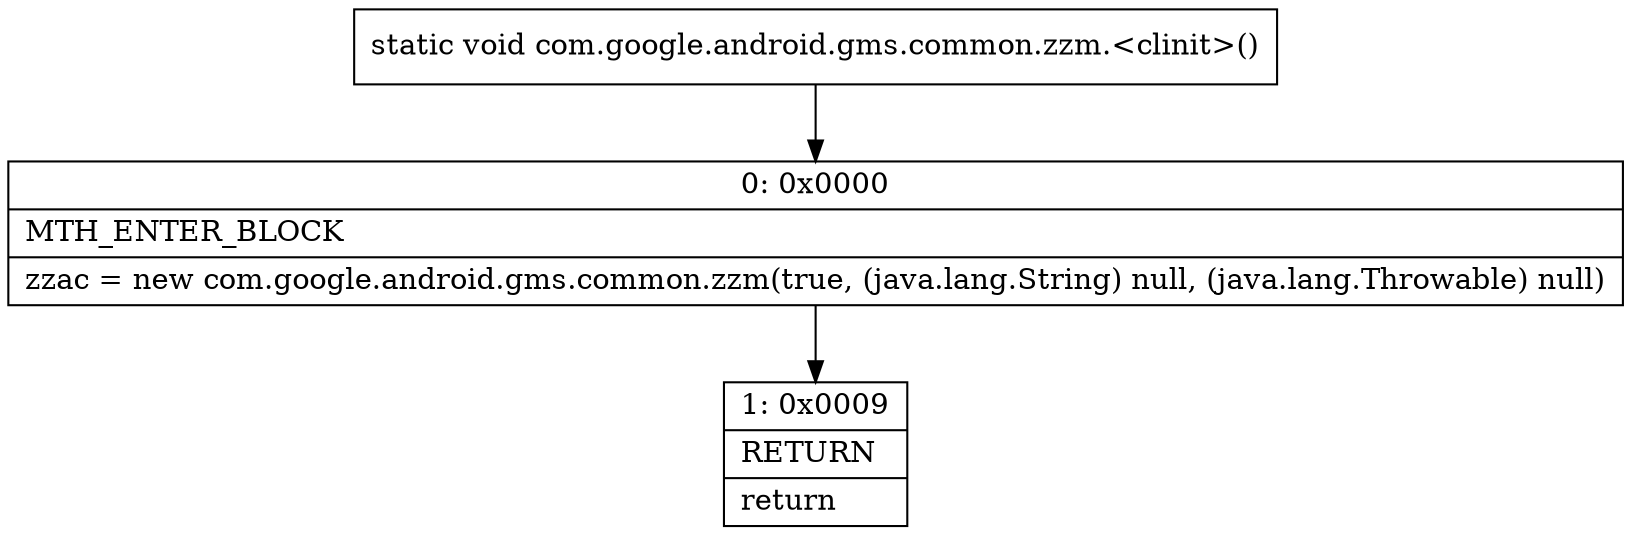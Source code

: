 digraph "CFG forcom.google.android.gms.common.zzm.\<clinit\>()V" {
Node_0 [shape=record,label="{0\:\ 0x0000|MTH_ENTER_BLOCK\l|zzac = new com.google.android.gms.common.zzm(true, (java.lang.String) null, (java.lang.Throwable) null)\l}"];
Node_1 [shape=record,label="{1\:\ 0x0009|RETURN\l|return\l}"];
MethodNode[shape=record,label="{static void com.google.android.gms.common.zzm.\<clinit\>() }"];
MethodNode -> Node_0;
Node_0 -> Node_1;
}

